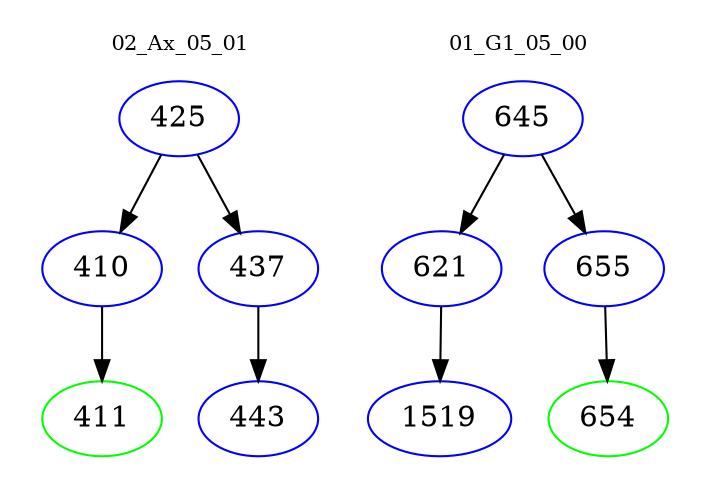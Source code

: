 digraph{
subgraph cluster_0 {
color = white
label = "02_Ax_05_01";
fontsize=10;
T0_425 [label="425", color="blue"]
T0_425 -> T0_410 [color="black"]
T0_410 [label="410", color="blue"]
T0_410 -> T0_411 [color="black"]
T0_411 [label="411", color="green"]
T0_425 -> T0_437 [color="black"]
T0_437 [label="437", color="blue"]
T0_437 -> T0_443 [color="black"]
T0_443 [label="443", color="blue"]
}
subgraph cluster_1 {
color = white
label = "01_G1_05_00";
fontsize=10;
T1_645 [label="645", color="blue"]
T1_645 -> T1_621 [color="black"]
T1_621 [label="621", color="blue"]
T1_621 -> T1_1519 [color="black"]
T1_1519 [label="1519", color="blue"]
T1_645 -> T1_655 [color="black"]
T1_655 [label="655", color="blue"]
T1_655 -> T1_654 [color="black"]
T1_654 [label="654", color="green"]
}
}
